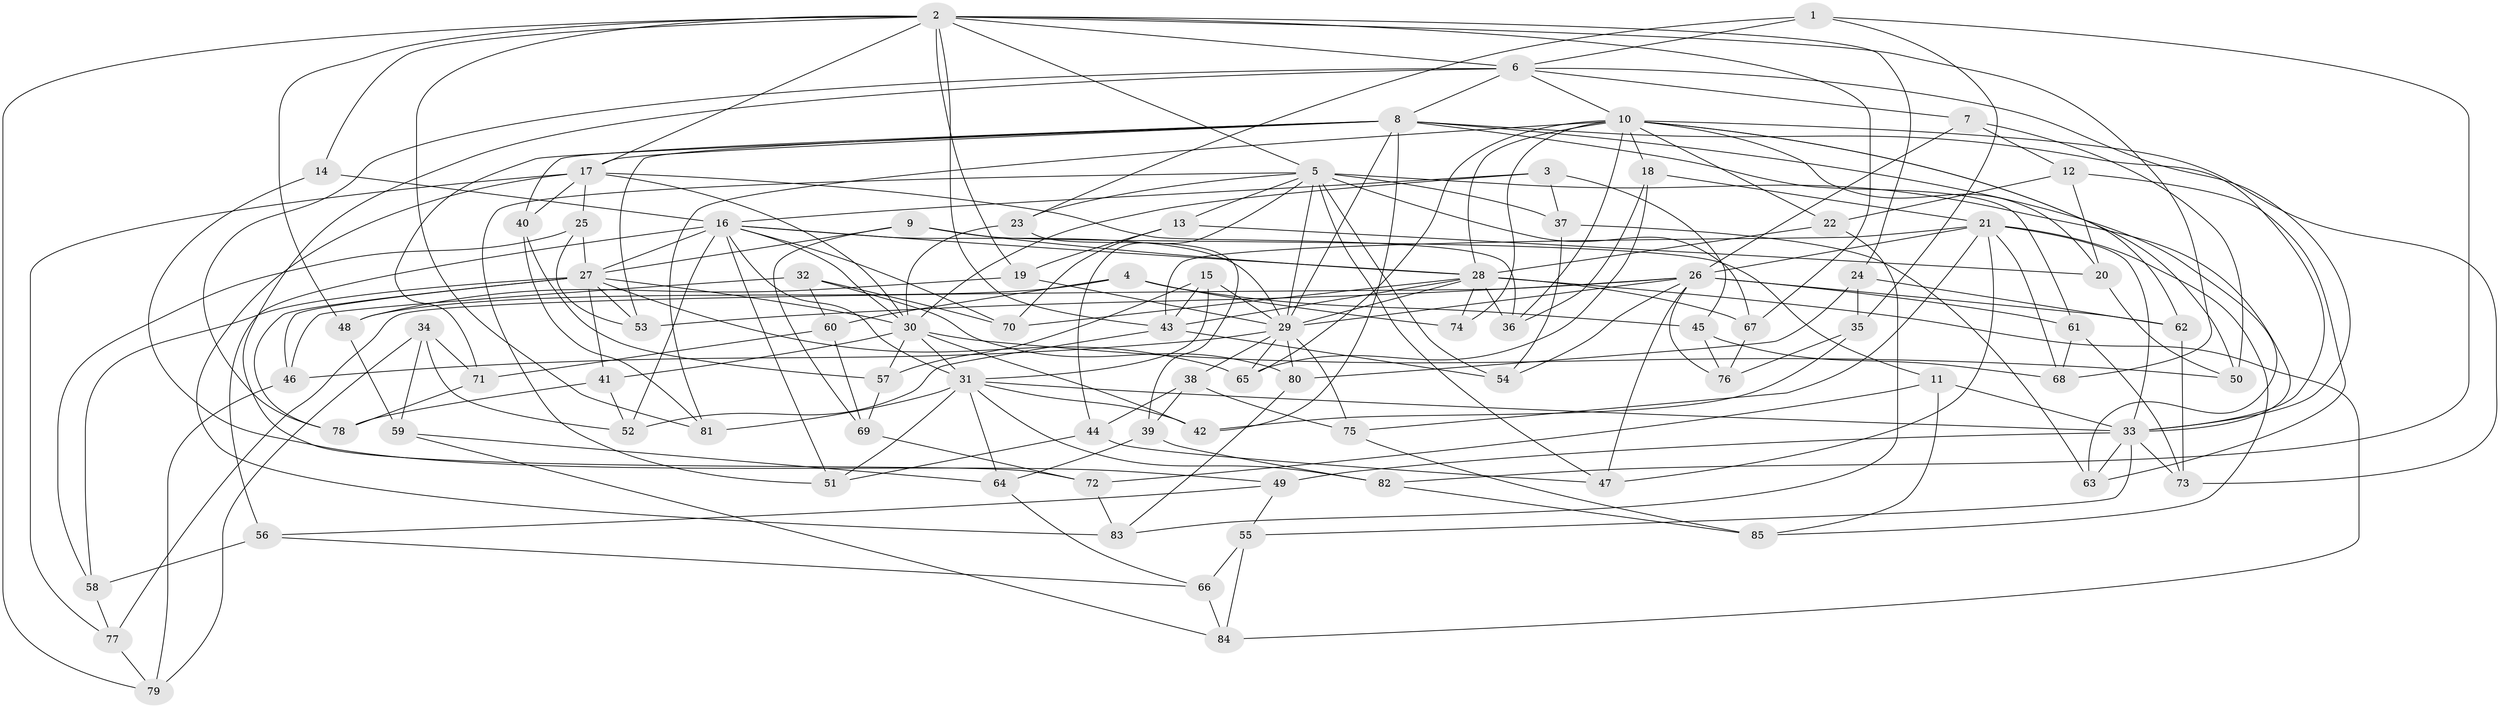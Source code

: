 // original degree distribution, {4: 1.0}
// Generated by graph-tools (version 1.1) at 2025/53/03/04/25 22:53:50]
// undirected, 85 vertices, 216 edges
graph export_dot {
  node [color=gray90,style=filled];
  1;
  2;
  3;
  4;
  5;
  6;
  7;
  8;
  9;
  10;
  11;
  12;
  13;
  14;
  15;
  16;
  17;
  18;
  19;
  20;
  21;
  22;
  23;
  24;
  25;
  26;
  27;
  28;
  29;
  30;
  31;
  32;
  33;
  34;
  35;
  36;
  37;
  38;
  39;
  40;
  41;
  42;
  43;
  44;
  45;
  46;
  47;
  48;
  49;
  50;
  51;
  52;
  53;
  54;
  55;
  56;
  57;
  58;
  59;
  60;
  61;
  62;
  63;
  64;
  65;
  66;
  67;
  68;
  69;
  70;
  71;
  72;
  73;
  74;
  75;
  76;
  77;
  78;
  79;
  80;
  81;
  82;
  83;
  84;
  85;
  1 -- 6 [weight=1.0];
  1 -- 23 [weight=1.0];
  1 -- 35 [weight=1.0];
  1 -- 82 [weight=1.0];
  2 -- 5 [weight=1.0];
  2 -- 6 [weight=1.0];
  2 -- 14 [weight=1.0];
  2 -- 17 [weight=1.0];
  2 -- 19 [weight=1.0];
  2 -- 24 [weight=1.0];
  2 -- 43 [weight=1.0];
  2 -- 48 [weight=1.0];
  2 -- 67 [weight=1.0];
  2 -- 68 [weight=1.0];
  2 -- 79 [weight=1.0];
  2 -- 81 [weight=1.0];
  3 -- 16 [weight=1.0];
  3 -- 30 [weight=1.0];
  3 -- 37 [weight=1.0];
  3 -- 45 [weight=1.0];
  4 -- 45 [weight=1.0];
  4 -- 48 [weight=1.0];
  4 -- 60 [weight=1.0];
  4 -- 74 [weight=1.0];
  5 -- 13 [weight=1.0];
  5 -- 23 [weight=1.0];
  5 -- 29 [weight=1.0];
  5 -- 33 [weight=2.0];
  5 -- 37 [weight=1.0];
  5 -- 44 [weight=1.0];
  5 -- 47 [weight=1.0];
  5 -- 51 [weight=1.0];
  5 -- 54 [weight=1.0];
  5 -- 67 [weight=1.0];
  6 -- 7 [weight=1.0];
  6 -- 8 [weight=2.0];
  6 -- 10 [weight=1.0];
  6 -- 33 [weight=2.0];
  6 -- 72 [weight=1.0];
  6 -- 78 [weight=1.0];
  7 -- 12 [weight=1.0];
  7 -- 26 [weight=1.0];
  7 -- 50 [weight=1.0];
  8 -- 17 [weight=2.0];
  8 -- 29 [weight=1.0];
  8 -- 33 [weight=1.0];
  8 -- 40 [weight=1.0];
  8 -- 42 [weight=1.0];
  8 -- 53 [weight=1.0];
  8 -- 61 [weight=1.0];
  8 -- 63 [weight=1.0];
  8 -- 71 [weight=1.0];
  9 -- 11 [weight=1.0];
  9 -- 27 [weight=1.0];
  9 -- 28 [weight=1.0];
  9 -- 69 [weight=1.0];
  10 -- 18 [weight=1.0];
  10 -- 20 [weight=1.0];
  10 -- 22 [weight=1.0];
  10 -- 28 [weight=1.0];
  10 -- 36 [weight=1.0];
  10 -- 50 [weight=1.0];
  10 -- 62 [weight=1.0];
  10 -- 65 [weight=1.0];
  10 -- 73 [weight=1.0];
  10 -- 74 [weight=1.0];
  10 -- 81 [weight=1.0];
  11 -- 33 [weight=1.0];
  11 -- 72 [weight=1.0];
  11 -- 85 [weight=1.0];
  12 -- 20 [weight=1.0];
  12 -- 22 [weight=1.0];
  12 -- 63 [weight=1.0];
  13 -- 19 [weight=1.0];
  13 -- 20 [weight=1.0];
  13 -- 70 [weight=1.0];
  14 -- 16 [weight=2.0];
  14 -- 49 [weight=1.0];
  15 -- 29 [weight=1.0];
  15 -- 31 [weight=1.0];
  15 -- 43 [weight=1.0];
  15 -- 57 [weight=1.0];
  16 -- 27 [weight=1.0];
  16 -- 28 [weight=1.0];
  16 -- 29 [weight=1.0];
  16 -- 30 [weight=1.0];
  16 -- 31 [weight=1.0];
  16 -- 51 [weight=1.0];
  16 -- 52 [weight=1.0];
  16 -- 56 [weight=1.0];
  16 -- 70 [weight=1.0];
  17 -- 25 [weight=1.0];
  17 -- 30 [weight=2.0];
  17 -- 36 [weight=1.0];
  17 -- 40 [weight=1.0];
  17 -- 77 [weight=1.0];
  17 -- 83 [weight=1.0];
  18 -- 21 [weight=1.0];
  18 -- 36 [weight=1.0];
  18 -- 65 [weight=1.0];
  19 -- 29 [weight=1.0];
  19 -- 48 [weight=1.0];
  20 -- 50 [weight=1.0];
  21 -- 26 [weight=1.0];
  21 -- 33 [weight=1.0];
  21 -- 43 [weight=1.0];
  21 -- 47 [weight=1.0];
  21 -- 68 [weight=1.0];
  21 -- 75 [weight=1.0];
  21 -- 85 [weight=1.0];
  22 -- 28 [weight=1.0];
  22 -- 83 [weight=1.0];
  23 -- 30 [weight=1.0];
  23 -- 39 [weight=1.0];
  24 -- 35 [weight=1.0];
  24 -- 62 [weight=1.0];
  24 -- 80 [weight=1.0];
  25 -- 27 [weight=1.0];
  25 -- 53 [weight=1.0];
  25 -- 58 [weight=1.0];
  26 -- 29 [weight=1.0];
  26 -- 47 [weight=1.0];
  26 -- 53 [weight=1.0];
  26 -- 54 [weight=1.0];
  26 -- 61 [weight=1.0];
  26 -- 62 [weight=1.0];
  26 -- 76 [weight=1.0];
  26 -- 77 [weight=1.0];
  27 -- 30 [weight=1.0];
  27 -- 41 [weight=1.0];
  27 -- 46 [weight=1.0];
  27 -- 53 [weight=1.0];
  27 -- 58 [weight=1.0];
  27 -- 65 [weight=1.0];
  27 -- 78 [weight=1.0];
  28 -- 29 [weight=1.0];
  28 -- 36 [weight=1.0];
  28 -- 43 [weight=1.0];
  28 -- 67 [weight=1.0];
  28 -- 70 [weight=1.0];
  28 -- 74 [weight=2.0];
  28 -- 84 [weight=1.0];
  29 -- 38 [weight=1.0];
  29 -- 46 [weight=1.0];
  29 -- 65 [weight=1.0];
  29 -- 75 [weight=1.0];
  29 -- 80 [weight=1.0];
  30 -- 31 [weight=2.0];
  30 -- 41 [weight=1.0];
  30 -- 42 [weight=1.0];
  30 -- 50 [weight=1.0];
  30 -- 57 [weight=1.0];
  31 -- 33 [weight=1.0];
  31 -- 42 [weight=1.0];
  31 -- 51 [weight=1.0];
  31 -- 64 [weight=1.0];
  31 -- 81 [weight=1.0];
  31 -- 82 [weight=1.0];
  32 -- 46 [weight=1.0];
  32 -- 60 [weight=1.0];
  32 -- 70 [weight=1.0];
  32 -- 80 [weight=1.0];
  33 -- 49 [weight=1.0];
  33 -- 55 [weight=1.0];
  33 -- 63 [weight=1.0];
  33 -- 73 [weight=1.0];
  34 -- 52 [weight=1.0];
  34 -- 59 [weight=1.0];
  34 -- 71 [weight=1.0];
  34 -- 79 [weight=1.0];
  35 -- 42 [weight=1.0];
  35 -- 76 [weight=1.0];
  37 -- 54 [weight=1.0];
  37 -- 63 [weight=1.0];
  38 -- 39 [weight=1.0];
  38 -- 44 [weight=1.0];
  38 -- 75 [weight=1.0];
  39 -- 64 [weight=1.0];
  39 -- 82 [weight=1.0];
  40 -- 57 [weight=1.0];
  40 -- 81 [weight=1.0];
  41 -- 52 [weight=1.0];
  41 -- 78 [weight=1.0];
  43 -- 52 [weight=1.0];
  43 -- 54 [weight=1.0];
  44 -- 47 [weight=1.0];
  44 -- 51 [weight=1.0];
  45 -- 68 [weight=1.0];
  45 -- 76 [weight=1.0];
  46 -- 79 [weight=1.0];
  48 -- 59 [weight=1.0];
  49 -- 55 [weight=1.0];
  49 -- 56 [weight=1.0];
  55 -- 66 [weight=1.0];
  55 -- 84 [weight=1.0];
  56 -- 58 [weight=1.0];
  56 -- 66 [weight=1.0];
  57 -- 69 [weight=1.0];
  58 -- 77 [weight=1.0];
  59 -- 64 [weight=1.0];
  59 -- 84 [weight=1.0];
  60 -- 69 [weight=1.0];
  60 -- 71 [weight=1.0];
  61 -- 68 [weight=1.0];
  61 -- 73 [weight=1.0];
  62 -- 73 [weight=1.0];
  64 -- 66 [weight=1.0];
  66 -- 84 [weight=1.0];
  67 -- 76 [weight=1.0];
  69 -- 72 [weight=1.0];
  71 -- 78 [weight=1.0];
  72 -- 83 [weight=1.0];
  75 -- 85 [weight=1.0];
  77 -- 79 [weight=1.0];
  80 -- 83 [weight=1.0];
  82 -- 85 [weight=1.0];
}
